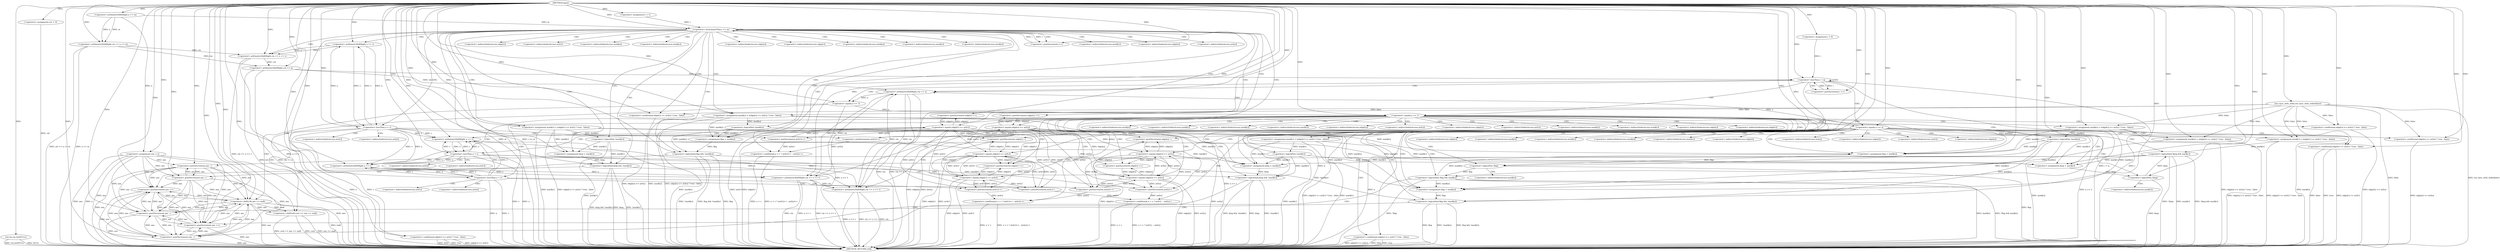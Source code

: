 digraph "input" {  
"1000106" [label = "(METHOD,input)" ]
"1000432" [label = "(METHOD_RETURN,void)" ]
"1000108" [label = "(ios::sync_with_stdio,ios::sync_with_stdio(false))" ]
"1000110" [label = "(cin.tie,cin.tie(NULL))" ]
"1000113" [label = "(<operator>.assignment,cnt = 0)" ]
"1000116" [label = "(<operator>.arithmeticShiftRight,cin >> n >> m)" ]
"1000121" [label = "(<operator>.assignment,ans = n)" ]
"1000222" [label = "(<operator>.arithmeticShiftRight,cin >> q)" ]
"1000126" [label = "(<operator>.assignment,i = 1)" ]
"1000129" [label = "(<operator>.lessEqualsThan,i <= m)" ]
"1000132" [label = "(<operator>.postIncrement,i++)" ]
"1000227" [label = "(<operator>.assignment,i = 0)" ]
"1000230" [label = "(<operator>.lessThan,i < q)" ]
"1000233" [label = "(<operator>.postIncrement,i ++)" ]
"1000118" [label = "(<operator>.arithmeticShiftRight,n >> m)" ]
"1000137" [label = "(<operator>.arithmeticShiftRight,cin >> u >> v)" ]
"1000142" [label = "(<operator>.postIncrement,edge[u] ++)" ]
"1000146" [label = "(<operator>.postIncrement,edge[v] ++)" ]
"1000151" [label = "(<operator>.assignment,flag = mark[u])" ]
"1000157" [label = "(<operator>.assignment,king = mark[v])" ]
"1000162" [label = "(<operator>.conditional,u < v ? arr[v]++ : arr[u]++)" ]
"1000174" [label = "(<operator>.assignment,mark[u] = (edge[u] == arr[u] ? true : false))" ]
"1000188" [label = "(<operator>.assignment,mark[v] = (edge[v] == arr[v] ? true : false))" ]
"1000239" [label = "(<operator>.arithmeticShiftRight,cin >> a)" ]
"1000203" [label = "(<operator>.logicalAnd,flag && !mark[u])" ]
"1000213" [label = "(<operator>.logicalAnd,king && !mark[v])" ]
"1000243" [label = "(<operator>.equals,a == 3)" ]
"1000253" [label = "(<operator>.equals,a == 1)" ]
"1000343" [label = "(<operator>.equals,a == 2)" ]
"1000139" [label = "(<operator>.arithmeticShiftRight,u >> v)" ]
"1000163" [label = "(<operator>.lessThan,u < v)" ]
"1000166" [label = "(<operator>.postIncrement,arr[v]++)" ]
"1000170" [label = "(<operator>.postIncrement,arr[u]++)" ]
"1000178" [label = "(<operator>.conditional,edge[u] == arr[u] ? true : false)" ]
"1000192" [label = "(<operator>.conditional,edge[v] == arr[v] ? true : false)" ]
"1000210" [label = "(<operator>.postDecrement,ans --)" ]
"1000220" [label = "(<operator>.postDecrement,ans --)" ]
"1000247" [label = "(<operator>.shiftLeft,cout << ans << endl)" ]
"1000257" [label = "(<operator>.arithmeticShiftRight,cin >> u >> v)" ]
"1000262" [label = "(<operator>.postIncrement,edge[u] ++)" ]
"1000266" [label = "(<operator>.postIncrement,edge[v] ++)" ]
"1000271" [label = "(<operator>.assignment,flag = mark[u])" ]
"1000277" [label = "(<operator>.assignment,king = mark[v])" ]
"1000282" [label = "(<operator>.conditional,u < v ? arr[v]++ : arr[u]++)" ]
"1000294" [label = "(<operator>.assignment,mark[u] = (edge[u] == arr[u] ? true : false))" ]
"1000308" [label = "(<operator>.assignment,mark[v] = (edge[v] == arr[v] ? true : false))" ]
"1000347" [label = "(<operator>.arithmeticShiftRight,cin >> u >> v)" ]
"1000352" [label = "(<operator>.postDecrement,edge[u] --)" ]
"1000356" [label = "(<operator>.postDecrement,edge[v] --)" ]
"1000361" [label = "(<operator>.assignment,flag = mark[u])" ]
"1000367" [label = "(<operator>.assignment,king = mark[v])" ]
"1000372" [label = "(<operator>.conditional,u < v ? arr[v]-- : arr[u]--)" ]
"1000384" [label = "(<operator>.assignment,mark[u] = (edge[u] == arr[u] ? true : false))" ]
"1000398" [label = "(<operator>.assignment,mark[v] = (edge[v] == arr[v] ? true : false))" ]
"1000179" [label = "(<operator>.equals,edge[u] == arr[u])" ]
"1000193" [label = "(<operator>.equals,edge[v] == arr[v])" ]
"1000205" [label = "(<operator>.logicalNot,!mark[u])" ]
"1000215" [label = "(<operator>.logicalNot,!mark[v])" ]
"1000323" [label = "(<operator>.logicalAnd,flag && !mark[u])" ]
"1000333" [label = "(<operator>.logicalAnd,king && !mark[v])" ]
"1000413" [label = "(<operator>.logicalAnd,!flag && mark[u])" ]
"1000423" [label = "(<operator>.logicalAnd,!king && mark[v])" ]
"1000249" [label = "(<operator>.shiftLeft,ans << endl)" ]
"1000259" [label = "(<operator>.arithmeticShiftRight,u >> v)" ]
"1000283" [label = "(<operator>.lessThan,u < v)" ]
"1000286" [label = "(<operator>.postIncrement,arr[v]++)" ]
"1000290" [label = "(<operator>.postIncrement,arr[u]++)" ]
"1000298" [label = "(<operator>.conditional,edge[u] == arr[u] ? true : false)" ]
"1000312" [label = "(<operator>.conditional,edge[v] == arr[v] ? true : false)" ]
"1000330" [label = "(<operator>.postDecrement,ans --)" ]
"1000340" [label = "(<operator>.postDecrement,ans --)" ]
"1000349" [label = "(<operator>.arithmeticShiftRight,u >> v)" ]
"1000373" [label = "(<operator>.lessThan,u < v)" ]
"1000376" [label = "(<operator>.postDecrement,arr[v]--)" ]
"1000380" [label = "(<operator>.postDecrement,arr[u]--)" ]
"1000388" [label = "(<operator>.conditional,edge[u] == arr[u] ? true : false)" ]
"1000402" [label = "(<operator>.conditional,edge[v] == arr[v] ? true : false)" ]
"1000420" [label = "(<operator>.postIncrement,ans ++)" ]
"1000430" [label = "(<operator>.postIncrement,ans ++)" ]
"1000299" [label = "(<operator>.equals,edge[u] == arr[u])" ]
"1000313" [label = "(<operator>.equals,edge[v] == arr[v])" ]
"1000325" [label = "(<operator>.logicalNot,!mark[u])" ]
"1000335" [label = "(<operator>.logicalNot,!mark[v])" ]
"1000389" [label = "(<operator>.equals,edge[u] == arr[u])" ]
"1000403" [label = "(<operator>.equals,edge[v] == arr[v])" ]
"1000414" [label = "(<operator>.logicalNot,!flag)" ]
"1000424" [label = "(<operator>.logicalNot,!king)" ]
"1000143" [label = "(<operator>.indirectIndexAccess,edge[u])" ]
"1000147" [label = "(<operator>.indirectIndexAccess,edge[v])" ]
"1000153" [label = "(<operator>.indirectIndexAccess,mark[u])" ]
"1000159" [label = "(<operator>.indirectIndexAccess,mark[v])" ]
"1000175" [label = "(<operator>.indirectIndexAccess,mark[u])" ]
"1000189" [label = "(<operator>.indirectIndexAccess,mark[v])" ]
"1000167" [label = "(<operator>.indirectIndexAccess,arr[v])" ]
"1000171" [label = "(<operator>.indirectIndexAccess,arr[u])" ]
"1000180" [label = "(<operator>.indirectIndexAccess,edge[u])" ]
"1000183" [label = "(<operator>.indirectIndexAccess,arr[u])" ]
"1000194" [label = "(<operator>.indirectIndexAccess,edge[v])" ]
"1000197" [label = "(<operator>.indirectIndexAccess,arr[v])" ]
"1000206" [label = "(<operator>.indirectIndexAccess,mark[u])" ]
"1000216" [label = "(<operator>.indirectIndexAccess,mark[v])" ]
"1000263" [label = "(<operator>.indirectIndexAccess,edge[u])" ]
"1000267" [label = "(<operator>.indirectIndexAccess,edge[v])" ]
"1000273" [label = "(<operator>.indirectIndexAccess,mark[u])" ]
"1000279" [label = "(<operator>.indirectIndexAccess,mark[v])" ]
"1000295" [label = "(<operator>.indirectIndexAccess,mark[u])" ]
"1000309" [label = "(<operator>.indirectIndexAccess,mark[v])" ]
"1000353" [label = "(<operator>.indirectIndexAccess,edge[u])" ]
"1000357" [label = "(<operator>.indirectIndexAccess,edge[v])" ]
"1000363" [label = "(<operator>.indirectIndexAccess,mark[u])" ]
"1000369" [label = "(<operator>.indirectIndexAccess,mark[v])" ]
"1000385" [label = "(<operator>.indirectIndexAccess,mark[u])" ]
"1000399" [label = "(<operator>.indirectIndexAccess,mark[v])" ]
"1000287" [label = "(<operator>.indirectIndexAccess,arr[v])" ]
"1000291" [label = "(<operator>.indirectIndexAccess,arr[u])" ]
"1000377" [label = "(<operator>.indirectIndexAccess,arr[v])" ]
"1000381" [label = "(<operator>.indirectIndexAccess,arr[u])" ]
"1000416" [label = "(<operator>.indirectIndexAccess,mark[u])" ]
"1000426" [label = "(<operator>.indirectIndexAccess,mark[v])" ]
"1000300" [label = "(<operator>.indirectIndexAccess,edge[u])" ]
"1000303" [label = "(<operator>.indirectIndexAccess,arr[u])" ]
"1000314" [label = "(<operator>.indirectIndexAccess,edge[v])" ]
"1000317" [label = "(<operator>.indirectIndexAccess,arr[v])" ]
"1000326" [label = "(<operator>.indirectIndexAccess,mark[u])" ]
"1000336" [label = "(<operator>.indirectIndexAccess,mark[v])" ]
"1000390" [label = "(<operator>.indirectIndexAccess,edge[u])" ]
"1000393" [label = "(<operator>.indirectIndexAccess,arr[u])" ]
"1000404" [label = "(<operator>.indirectIndexAccess,edge[v])" ]
"1000407" [label = "(<operator>.indirectIndexAccess,arr[v])" ]
  "1000108" -> "1000432"  [ label = "DDG: false"] 
  "1000108" -> "1000432"  [ label = "DDG: ios::sync_with_stdio(false)"] 
  "1000110" -> "1000432"  [ label = "DDG: cin.tie(NULL)"] 
  "1000113" -> "1000432"  [ label = "DDG: cnt"] 
  "1000116" -> "1000432"  [ label = "DDG: n >> m"] 
  "1000116" -> "1000432"  [ label = "DDG: cin >> n >> m"] 
  "1000121" -> "1000432"  [ label = "DDG: ans"] 
  "1000121" -> "1000432"  [ label = "DDG: n"] 
  "1000129" -> "1000432"  [ label = "DDG: m"] 
  "1000129" -> "1000432"  [ label = "DDG: i <= m"] 
  "1000222" -> "1000432"  [ label = "DDG: cin"] 
  "1000222" -> "1000432"  [ label = "DDG: cin >> q"] 
  "1000230" -> "1000432"  [ label = "DDG: i"] 
  "1000230" -> "1000432"  [ label = "DDG: q"] 
  "1000230" -> "1000432"  [ label = "DDG: i < q"] 
  "1000239" -> "1000432"  [ label = "DDG: cin"] 
  "1000239" -> "1000432"  [ label = "DDG: cin >> a"] 
  "1000243" -> "1000432"  [ label = "DDG: a == 3"] 
  "1000249" -> "1000432"  [ label = "DDG: ans"] 
  "1000247" -> "1000432"  [ label = "DDG: ans << endl"] 
  "1000247" -> "1000432"  [ label = "DDG: cout << ans << endl"] 
  "1000253" -> "1000432"  [ label = "DDG: a == 1"] 
  "1000257" -> "1000432"  [ label = "DDG: cin"] 
  "1000257" -> "1000432"  [ label = "DDG: u >> v"] 
  "1000257" -> "1000432"  [ label = "DDG: cin >> u >> v"] 
  "1000283" -> "1000432"  [ label = "DDG: u"] 
  "1000283" -> "1000432"  [ label = "DDG: v"] 
  "1000282" -> "1000432"  [ label = "DDG: u < v"] 
  "1000282" -> "1000432"  [ label = "DDG: u < v ? arr[v]++ : arr[u]++"] 
  "1000294" -> "1000432"  [ label = "DDG: mark[u]"] 
  "1000299" -> "1000432"  [ label = "DDG: edge[u]"] 
  "1000299" -> "1000432"  [ label = "DDG: arr[u]"] 
  "1000298" -> "1000432"  [ label = "DDG: edge[u] == arr[u]"] 
  "1000294" -> "1000432"  [ label = "DDG: edge[u] == arr[u] ? true : false"] 
  "1000308" -> "1000432"  [ label = "DDG: mark[v]"] 
  "1000313" -> "1000432"  [ label = "DDG: edge[v]"] 
  "1000313" -> "1000432"  [ label = "DDG: arr[v]"] 
  "1000312" -> "1000432"  [ label = "DDG: edge[v] == arr[v]"] 
  "1000312" -> "1000432"  [ label = "DDG: false"] 
  "1000312" -> "1000432"  [ label = "DDG: true"] 
  "1000308" -> "1000432"  [ label = "DDG: edge[v] == arr[v] ? true : false"] 
  "1000323" -> "1000432"  [ label = "DDG: flag"] 
  "1000325" -> "1000432"  [ label = "DDG: mark[u]"] 
  "1000323" -> "1000432"  [ label = "DDG: !mark[u]"] 
  "1000323" -> "1000432"  [ label = "DDG: flag && !mark[u]"] 
  "1000330" -> "1000432"  [ label = "DDG: ans"] 
  "1000333" -> "1000432"  [ label = "DDG: king"] 
  "1000335" -> "1000432"  [ label = "DDG: mark[v]"] 
  "1000333" -> "1000432"  [ label = "DDG: !mark[v]"] 
  "1000333" -> "1000432"  [ label = "DDG: king && !mark[v]"] 
  "1000340" -> "1000432"  [ label = "DDG: ans"] 
  "1000343" -> "1000432"  [ label = "DDG: a"] 
  "1000343" -> "1000432"  [ label = "DDG: a == 2"] 
  "1000347" -> "1000432"  [ label = "DDG: cin"] 
  "1000347" -> "1000432"  [ label = "DDG: u >> v"] 
  "1000347" -> "1000432"  [ label = "DDG: cin >> u >> v"] 
  "1000373" -> "1000432"  [ label = "DDG: u"] 
  "1000373" -> "1000432"  [ label = "DDG: v"] 
  "1000372" -> "1000432"  [ label = "DDG: u < v"] 
  "1000372" -> "1000432"  [ label = "DDG: u < v ? arr[v]-- : arr[u]--"] 
  "1000389" -> "1000432"  [ label = "DDG: edge[u]"] 
  "1000389" -> "1000432"  [ label = "DDG: arr[u]"] 
  "1000388" -> "1000432"  [ label = "DDG: edge[u] == arr[u]"] 
  "1000384" -> "1000432"  [ label = "DDG: edge[u] == arr[u] ? true : false"] 
  "1000403" -> "1000432"  [ label = "DDG: edge[v]"] 
  "1000403" -> "1000432"  [ label = "DDG: arr[v]"] 
  "1000402" -> "1000432"  [ label = "DDG: edge[v] == arr[v]"] 
  "1000402" -> "1000432"  [ label = "DDG: false"] 
  "1000402" -> "1000432"  [ label = "DDG: true"] 
  "1000398" -> "1000432"  [ label = "DDG: edge[v] == arr[v] ? true : false"] 
  "1000414" -> "1000432"  [ label = "DDG: flag"] 
  "1000413" -> "1000432"  [ label = "DDG: !flag"] 
  "1000413" -> "1000432"  [ label = "DDG: mark[u]"] 
  "1000413" -> "1000432"  [ label = "DDG: !flag && mark[u]"] 
  "1000420" -> "1000432"  [ label = "DDG: ans"] 
  "1000424" -> "1000432"  [ label = "DDG: king"] 
  "1000423" -> "1000432"  [ label = "DDG: !king"] 
  "1000423" -> "1000432"  [ label = "DDG: mark[v]"] 
  "1000423" -> "1000432"  [ label = "DDG: !king && mark[v]"] 
  "1000430" -> "1000432"  [ label = "DDG: ans"] 
  "1000137" -> "1000432"  [ label = "DDG: u >> v"] 
  "1000137" -> "1000432"  [ label = "DDG: cin >> u >> v"] 
  "1000163" -> "1000432"  [ label = "DDG: u"] 
  "1000163" -> "1000432"  [ label = "DDG: v"] 
  "1000162" -> "1000432"  [ label = "DDG: u < v"] 
  "1000162" -> "1000432"  [ label = "DDG: u < v ? arr[v]++ : arr[u]++"] 
  "1000174" -> "1000432"  [ label = "DDG: mark[u]"] 
  "1000179" -> "1000432"  [ label = "DDG: edge[u]"] 
  "1000179" -> "1000432"  [ label = "DDG: arr[u]"] 
  "1000178" -> "1000432"  [ label = "DDG: edge[u] == arr[u]"] 
  "1000174" -> "1000432"  [ label = "DDG: edge[u] == arr[u] ? true : false"] 
  "1000188" -> "1000432"  [ label = "DDG: mark[v]"] 
  "1000193" -> "1000432"  [ label = "DDG: edge[v]"] 
  "1000193" -> "1000432"  [ label = "DDG: arr[v]"] 
  "1000192" -> "1000432"  [ label = "DDG: edge[v] == arr[v]"] 
  "1000192" -> "1000432"  [ label = "DDG: false"] 
  "1000192" -> "1000432"  [ label = "DDG: true"] 
  "1000188" -> "1000432"  [ label = "DDG: edge[v] == arr[v] ? true : false"] 
  "1000203" -> "1000432"  [ label = "DDG: flag"] 
  "1000205" -> "1000432"  [ label = "DDG: mark[u]"] 
  "1000203" -> "1000432"  [ label = "DDG: !mark[u]"] 
  "1000203" -> "1000432"  [ label = "DDG: flag && !mark[u]"] 
  "1000210" -> "1000432"  [ label = "DDG: ans"] 
  "1000213" -> "1000432"  [ label = "DDG: king"] 
  "1000215" -> "1000432"  [ label = "DDG: mark[v]"] 
  "1000213" -> "1000432"  [ label = "DDG: !mark[v]"] 
  "1000213" -> "1000432"  [ label = "DDG: king && !mark[v]"] 
  "1000220" -> "1000432"  [ label = "DDG: ans"] 
  "1000247" -> "1000432"  [ label = "DDG: cout"] 
  "1000249" -> "1000432"  [ label = "DDG: endl"] 
  "1000110" -> "1000432"  [ label = "DDG: NULL"] 
  "1000106" -> "1000113"  [ label = "DDG: "] 
  "1000118" -> "1000121"  [ label = "DDG: n"] 
  "1000106" -> "1000121"  [ label = "DDG: "] 
  "1000106" -> "1000108"  [ label = "DDG: "] 
  "1000106" -> "1000110"  [ label = "DDG: "] 
  "1000106" -> "1000116"  [ label = "DDG: "] 
  "1000118" -> "1000116"  [ label = "DDG: m"] 
  "1000118" -> "1000116"  [ label = "DDG: n"] 
  "1000106" -> "1000126"  [ label = "DDG: "] 
  "1000116" -> "1000222"  [ label = "DDG: cin"] 
  "1000137" -> "1000222"  [ label = "DDG: cin"] 
  "1000106" -> "1000222"  [ label = "DDG: "] 
  "1000106" -> "1000227"  [ label = "DDG: "] 
  "1000106" -> "1000118"  [ label = "DDG: "] 
  "1000126" -> "1000129"  [ label = "DDG: i"] 
  "1000132" -> "1000129"  [ label = "DDG: i"] 
  "1000106" -> "1000129"  [ label = "DDG: "] 
  "1000118" -> "1000129"  [ label = "DDG: m"] 
  "1000129" -> "1000132"  [ label = "DDG: i"] 
  "1000106" -> "1000132"  [ label = "DDG: "] 
  "1000174" -> "1000151"  [ label = "DDG: mark[u]"] 
  "1000205" -> "1000151"  [ label = "DDG: mark[u]"] 
  "1000188" -> "1000157"  [ label = "DDG: mark[v]"] 
  "1000215" -> "1000157"  [ label = "DDG: mark[v]"] 
  "1000108" -> "1000174"  [ label = "DDG: false"] 
  "1000106" -> "1000174"  [ label = "DDG: "] 
  "1000106" -> "1000188"  [ label = "DDG: "] 
  "1000227" -> "1000230"  [ label = "DDG: i"] 
  "1000233" -> "1000230"  [ label = "DDG: i"] 
  "1000106" -> "1000230"  [ label = "DDG: "] 
  "1000222" -> "1000230"  [ label = "DDG: q"] 
  "1000230" -> "1000233"  [ label = "DDG: i"] 
  "1000106" -> "1000233"  [ label = "DDG: "] 
  "1000116" -> "1000137"  [ label = "DDG: cin"] 
  "1000106" -> "1000137"  [ label = "DDG: "] 
  "1000139" -> "1000137"  [ label = "DDG: v"] 
  "1000139" -> "1000137"  [ label = "DDG: u"] 
  "1000179" -> "1000142"  [ label = "DDG: edge[u]"] 
  "1000193" -> "1000146"  [ label = "DDG: edge[v]"] 
  "1000106" -> "1000151"  [ label = "DDG: "] 
  "1000106" -> "1000157"  [ label = "DDG: "] 
  "1000166" -> "1000162"  [ label = "DDG: arr[v]"] 
  "1000170" -> "1000162"  [ label = "DDG: arr[u]"] 
  "1000222" -> "1000239"  [ label = "DDG: cin"] 
  "1000257" -> "1000239"  [ label = "DDG: cin"] 
  "1000347" -> "1000239"  [ label = "DDG: cin"] 
  "1000106" -> "1000239"  [ label = "DDG: "] 
  "1000343" -> "1000239"  [ label = "DDG: a"] 
  "1000163" -> "1000139"  [ label = "DDG: u"] 
  "1000106" -> "1000139"  [ label = "DDG: "] 
  "1000163" -> "1000139"  [ label = "DDG: v"] 
  "1000139" -> "1000163"  [ label = "DDG: u"] 
  "1000106" -> "1000163"  [ label = "DDG: "] 
  "1000139" -> "1000163"  [ label = "DDG: v"] 
  "1000193" -> "1000166"  [ label = "DDG: arr[v]"] 
  "1000179" -> "1000170"  [ label = "DDG: arr[u]"] 
  "1000106" -> "1000178"  [ label = "DDG: "] 
  "1000108" -> "1000178"  [ label = "DDG: false"] 
  "1000106" -> "1000192"  [ label = "DDG: "] 
  "1000151" -> "1000203"  [ label = "DDG: flag"] 
  "1000106" -> "1000203"  [ label = "DDG: "] 
  "1000205" -> "1000203"  [ label = "DDG: mark[u]"] 
  "1000157" -> "1000213"  [ label = "DDG: king"] 
  "1000106" -> "1000213"  [ label = "DDG: "] 
  "1000215" -> "1000213"  [ label = "DDG: mark[v]"] 
  "1000239" -> "1000243"  [ label = "DDG: a"] 
  "1000106" -> "1000243"  [ label = "DDG: "] 
  "1000243" -> "1000253"  [ label = "DDG: a"] 
  "1000106" -> "1000253"  [ label = "DDG: "] 
  "1000294" -> "1000271"  [ label = "DDG: mark[u]"] 
  "1000325" -> "1000271"  [ label = "DDG: mark[u]"] 
  "1000413" -> "1000271"  [ label = "DDG: mark[u]"] 
  "1000174" -> "1000271"  [ label = "DDG: mark[u]"] 
  "1000205" -> "1000271"  [ label = "DDG: mark[u]"] 
  "1000308" -> "1000277"  [ label = "DDG: mark[v]"] 
  "1000335" -> "1000277"  [ label = "DDG: mark[v]"] 
  "1000423" -> "1000277"  [ label = "DDG: mark[v]"] 
  "1000188" -> "1000277"  [ label = "DDG: mark[v]"] 
  "1000215" -> "1000277"  [ label = "DDG: mark[v]"] 
  "1000108" -> "1000294"  [ label = "DDG: false"] 
  "1000106" -> "1000294"  [ label = "DDG: "] 
  "1000106" -> "1000308"  [ label = "DDG: "] 
  "1000253" -> "1000343"  [ label = "DDG: a"] 
  "1000106" -> "1000343"  [ label = "DDG: "] 
  "1000294" -> "1000361"  [ label = "DDG: mark[u]"] 
  "1000325" -> "1000361"  [ label = "DDG: mark[u]"] 
  "1000413" -> "1000361"  [ label = "DDG: mark[u]"] 
  "1000174" -> "1000361"  [ label = "DDG: mark[u]"] 
  "1000205" -> "1000361"  [ label = "DDG: mark[u]"] 
  "1000308" -> "1000367"  [ label = "DDG: mark[v]"] 
  "1000335" -> "1000367"  [ label = "DDG: mark[v]"] 
  "1000423" -> "1000367"  [ label = "DDG: mark[v]"] 
  "1000188" -> "1000367"  [ label = "DDG: mark[v]"] 
  "1000215" -> "1000367"  [ label = "DDG: mark[v]"] 
  "1000108" -> "1000384"  [ label = "DDG: false"] 
  "1000106" -> "1000384"  [ label = "DDG: "] 
  "1000106" -> "1000398"  [ label = "DDG: "] 
  "1000108" -> "1000398"  [ label = "DDG: false"] 
  "1000142" -> "1000179"  [ label = "DDG: edge[u]"] 
  "1000170" -> "1000179"  [ label = "DDG: arr[u]"] 
  "1000146" -> "1000193"  [ label = "DDG: edge[v]"] 
  "1000166" -> "1000193"  [ label = "DDG: arr[v]"] 
  "1000174" -> "1000205"  [ label = "DDG: mark[u]"] 
  "1000121" -> "1000210"  [ label = "DDG: ans"] 
  "1000220" -> "1000210"  [ label = "DDG: ans"] 
  "1000106" -> "1000210"  [ label = "DDG: "] 
  "1000188" -> "1000215"  [ label = "DDG: mark[v]"] 
  "1000121" -> "1000220"  [ label = "DDG: ans"] 
  "1000210" -> "1000220"  [ label = "DDG: ans"] 
  "1000106" -> "1000220"  [ label = "DDG: "] 
  "1000106" -> "1000247"  [ label = "DDG: "] 
  "1000249" -> "1000247"  [ label = "DDG: ans"] 
  "1000249" -> "1000247"  [ label = "DDG: endl"] 
  "1000239" -> "1000257"  [ label = "DDG: cin"] 
  "1000106" -> "1000257"  [ label = "DDG: "] 
  "1000259" -> "1000257"  [ label = "DDG: v"] 
  "1000259" -> "1000257"  [ label = "DDG: u"] 
  "1000299" -> "1000262"  [ label = "DDG: edge[u]"] 
  "1000389" -> "1000262"  [ label = "DDG: edge[u]"] 
  "1000179" -> "1000262"  [ label = "DDG: edge[u]"] 
  "1000313" -> "1000266"  [ label = "DDG: edge[v]"] 
  "1000403" -> "1000266"  [ label = "DDG: edge[v]"] 
  "1000193" -> "1000266"  [ label = "DDG: edge[v]"] 
  "1000106" -> "1000271"  [ label = "DDG: "] 
  "1000106" -> "1000277"  [ label = "DDG: "] 
  "1000286" -> "1000282"  [ label = "DDG: arr[v]"] 
  "1000290" -> "1000282"  [ label = "DDG: arr[u]"] 
  "1000239" -> "1000347"  [ label = "DDG: cin"] 
  "1000257" -> "1000347"  [ label = "DDG: cin"] 
  "1000106" -> "1000347"  [ label = "DDG: "] 
  "1000349" -> "1000347"  [ label = "DDG: v"] 
  "1000349" -> "1000347"  [ label = "DDG: u"] 
  "1000299" -> "1000352"  [ label = "DDG: edge[u]"] 
  "1000389" -> "1000352"  [ label = "DDG: edge[u]"] 
  "1000179" -> "1000352"  [ label = "DDG: edge[u]"] 
  "1000313" -> "1000356"  [ label = "DDG: edge[v]"] 
  "1000403" -> "1000356"  [ label = "DDG: edge[v]"] 
  "1000193" -> "1000356"  [ label = "DDG: edge[v]"] 
  "1000106" -> "1000361"  [ label = "DDG: "] 
  "1000106" -> "1000367"  [ label = "DDG: "] 
  "1000376" -> "1000372"  [ label = "DDG: arr[v]"] 
  "1000380" -> "1000372"  [ label = "DDG: arr[u]"] 
  "1000121" -> "1000249"  [ label = "DDG: ans"] 
  "1000330" -> "1000249"  [ label = "DDG: ans"] 
  "1000340" -> "1000249"  [ label = "DDG: ans"] 
  "1000420" -> "1000249"  [ label = "DDG: ans"] 
  "1000430" -> "1000249"  [ label = "DDG: ans"] 
  "1000210" -> "1000249"  [ label = "DDG: ans"] 
  "1000220" -> "1000249"  [ label = "DDG: ans"] 
  "1000106" -> "1000249"  [ label = "DDG: "] 
  "1000283" -> "1000259"  [ label = "DDG: u"] 
  "1000373" -> "1000259"  [ label = "DDG: u"] 
  "1000163" -> "1000259"  [ label = "DDG: u"] 
  "1000106" -> "1000259"  [ label = "DDG: "] 
  "1000283" -> "1000259"  [ label = "DDG: v"] 
  "1000373" -> "1000259"  [ label = "DDG: v"] 
  "1000163" -> "1000259"  [ label = "DDG: v"] 
  "1000259" -> "1000283"  [ label = "DDG: u"] 
  "1000106" -> "1000283"  [ label = "DDG: "] 
  "1000259" -> "1000283"  [ label = "DDG: v"] 
  "1000313" -> "1000286"  [ label = "DDG: arr[v]"] 
  "1000403" -> "1000286"  [ label = "DDG: arr[v]"] 
  "1000193" -> "1000286"  [ label = "DDG: arr[v]"] 
  "1000299" -> "1000290"  [ label = "DDG: arr[u]"] 
  "1000389" -> "1000290"  [ label = "DDG: arr[u]"] 
  "1000179" -> "1000290"  [ label = "DDG: arr[u]"] 
  "1000106" -> "1000298"  [ label = "DDG: "] 
  "1000108" -> "1000298"  [ label = "DDG: false"] 
  "1000106" -> "1000312"  [ label = "DDG: "] 
  "1000271" -> "1000323"  [ label = "DDG: flag"] 
  "1000106" -> "1000323"  [ label = "DDG: "] 
  "1000203" -> "1000323"  [ label = "DDG: !mark[u]"] 
  "1000325" -> "1000323"  [ label = "DDG: mark[u]"] 
  "1000277" -> "1000333"  [ label = "DDG: king"] 
  "1000106" -> "1000333"  [ label = "DDG: "] 
  "1000335" -> "1000333"  [ label = "DDG: mark[v]"] 
  "1000213" -> "1000333"  [ label = "DDG: !mark[v]"] 
  "1000283" -> "1000349"  [ label = "DDG: u"] 
  "1000373" -> "1000349"  [ label = "DDG: u"] 
  "1000163" -> "1000349"  [ label = "DDG: u"] 
  "1000106" -> "1000349"  [ label = "DDG: "] 
  "1000283" -> "1000349"  [ label = "DDG: v"] 
  "1000373" -> "1000349"  [ label = "DDG: v"] 
  "1000163" -> "1000349"  [ label = "DDG: v"] 
  "1000349" -> "1000373"  [ label = "DDG: u"] 
  "1000106" -> "1000373"  [ label = "DDG: "] 
  "1000349" -> "1000373"  [ label = "DDG: v"] 
  "1000313" -> "1000376"  [ label = "DDG: arr[v]"] 
  "1000403" -> "1000376"  [ label = "DDG: arr[v]"] 
  "1000193" -> "1000376"  [ label = "DDG: arr[v]"] 
  "1000299" -> "1000380"  [ label = "DDG: arr[u]"] 
  "1000389" -> "1000380"  [ label = "DDG: arr[u]"] 
  "1000179" -> "1000380"  [ label = "DDG: arr[u]"] 
  "1000106" -> "1000388"  [ label = "DDG: "] 
  "1000108" -> "1000388"  [ label = "DDG: false"] 
  "1000106" -> "1000402"  [ label = "DDG: "] 
  "1000108" -> "1000402"  [ label = "DDG: false"] 
  "1000414" -> "1000413"  [ label = "DDG: flag"] 
  "1000384" -> "1000413"  [ label = "DDG: mark[u]"] 
  "1000424" -> "1000423"  [ label = "DDG: king"] 
  "1000398" -> "1000423"  [ label = "DDG: mark[v]"] 
  "1000262" -> "1000299"  [ label = "DDG: edge[u]"] 
  "1000290" -> "1000299"  [ label = "DDG: arr[u]"] 
  "1000389" -> "1000299"  [ label = "DDG: arr[u]"] 
  "1000179" -> "1000299"  [ label = "DDG: arr[u]"] 
  "1000266" -> "1000313"  [ label = "DDG: edge[v]"] 
  "1000286" -> "1000313"  [ label = "DDG: arr[v]"] 
  "1000403" -> "1000313"  [ label = "DDG: arr[v]"] 
  "1000193" -> "1000313"  [ label = "DDG: arr[v]"] 
  "1000294" -> "1000325"  [ label = "DDG: mark[u]"] 
  "1000121" -> "1000330"  [ label = "DDG: ans"] 
  "1000249" -> "1000330"  [ label = "DDG: ans"] 
  "1000340" -> "1000330"  [ label = "DDG: ans"] 
  "1000420" -> "1000330"  [ label = "DDG: ans"] 
  "1000430" -> "1000330"  [ label = "DDG: ans"] 
  "1000210" -> "1000330"  [ label = "DDG: ans"] 
  "1000220" -> "1000330"  [ label = "DDG: ans"] 
  "1000106" -> "1000330"  [ label = "DDG: "] 
  "1000308" -> "1000335"  [ label = "DDG: mark[v]"] 
  "1000121" -> "1000340"  [ label = "DDG: ans"] 
  "1000249" -> "1000340"  [ label = "DDG: ans"] 
  "1000330" -> "1000340"  [ label = "DDG: ans"] 
  "1000420" -> "1000340"  [ label = "DDG: ans"] 
  "1000430" -> "1000340"  [ label = "DDG: ans"] 
  "1000210" -> "1000340"  [ label = "DDG: ans"] 
  "1000220" -> "1000340"  [ label = "DDG: ans"] 
  "1000106" -> "1000340"  [ label = "DDG: "] 
  "1000352" -> "1000389"  [ label = "DDG: edge[u]"] 
  "1000299" -> "1000389"  [ label = "DDG: arr[u]"] 
  "1000380" -> "1000389"  [ label = "DDG: arr[u]"] 
  "1000179" -> "1000389"  [ label = "DDG: arr[u]"] 
  "1000356" -> "1000403"  [ label = "DDG: edge[v]"] 
  "1000313" -> "1000403"  [ label = "DDG: arr[v]"] 
  "1000376" -> "1000403"  [ label = "DDG: arr[v]"] 
  "1000193" -> "1000403"  [ label = "DDG: arr[v]"] 
  "1000361" -> "1000414"  [ label = "DDG: flag"] 
  "1000106" -> "1000414"  [ label = "DDG: "] 
  "1000121" -> "1000420"  [ label = "DDG: ans"] 
  "1000249" -> "1000420"  [ label = "DDG: ans"] 
  "1000330" -> "1000420"  [ label = "DDG: ans"] 
  "1000340" -> "1000420"  [ label = "DDG: ans"] 
  "1000430" -> "1000420"  [ label = "DDG: ans"] 
  "1000210" -> "1000420"  [ label = "DDG: ans"] 
  "1000220" -> "1000420"  [ label = "DDG: ans"] 
  "1000106" -> "1000420"  [ label = "DDG: "] 
  "1000367" -> "1000424"  [ label = "DDG: king"] 
  "1000106" -> "1000424"  [ label = "DDG: "] 
  "1000121" -> "1000430"  [ label = "DDG: ans"] 
  "1000249" -> "1000430"  [ label = "DDG: ans"] 
  "1000330" -> "1000430"  [ label = "DDG: ans"] 
  "1000340" -> "1000430"  [ label = "DDG: ans"] 
  "1000420" -> "1000430"  [ label = "DDG: ans"] 
  "1000210" -> "1000430"  [ label = "DDG: ans"] 
  "1000220" -> "1000430"  [ label = "DDG: ans"] 
  "1000106" -> "1000430"  [ label = "DDG: "] 
  "1000129" -> "1000174"  [ label = "CDG: "] 
  "1000129" -> "1000142"  [ label = "CDG: "] 
  "1000129" -> "1000180"  [ label = "CDG: "] 
  "1000129" -> "1000188"  [ label = "CDG: "] 
  "1000129" -> "1000194"  [ label = "CDG: "] 
  "1000129" -> "1000192"  [ label = "CDG: "] 
  "1000129" -> "1000146"  [ label = "CDG: "] 
  "1000129" -> "1000189"  [ label = "CDG: "] 
  "1000129" -> "1000143"  [ label = "CDG: "] 
  "1000129" -> "1000203"  [ label = "CDG: "] 
  "1000129" -> "1000137"  [ label = "CDG: "] 
  "1000129" -> "1000129"  [ label = "CDG: "] 
  "1000129" -> "1000147"  [ label = "CDG: "] 
  "1000129" -> "1000193"  [ label = "CDG: "] 
  "1000129" -> "1000162"  [ label = "CDG: "] 
  "1000129" -> "1000197"  [ label = "CDG: "] 
  "1000129" -> "1000139"  [ label = "CDG: "] 
  "1000129" -> "1000183"  [ label = "CDG: "] 
  "1000129" -> "1000157"  [ label = "CDG: "] 
  "1000129" -> "1000175"  [ label = "CDG: "] 
  "1000129" -> "1000132"  [ label = "CDG: "] 
  "1000129" -> "1000151"  [ label = "CDG: "] 
  "1000129" -> "1000179"  [ label = "CDG: "] 
  "1000129" -> "1000153"  [ label = "CDG: "] 
  "1000129" -> "1000213"  [ label = "CDG: "] 
  "1000129" -> "1000163"  [ label = "CDG: "] 
  "1000129" -> "1000178"  [ label = "CDG: "] 
  "1000129" -> "1000159"  [ label = "CDG: "] 
  "1000129" -> "1000216"  [ label = "CDG: "] 
  "1000129" -> "1000215"  [ label = "CDG: "] 
  "1000129" -> "1000206"  [ label = "CDG: "] 
  "1000129" -> "1000205"  [ label = "CDG: "] 
  "1000230" -> "1000233"  [ label = "CDG: "] 
  "1000230" -> "1000230"  [ label = "CDG: "] 
  "1000230" -> "1000243"  [ label = "CDG: "] 
  "1000230" -> "1000239"  [ label = "CDG: "] 
  "1000230" -> "1000253"  [ label = "CDG: "] 
  "1000230" -> "1000343"  [ label = "CDG: "] 
  "1000163" -> "1000167"  [ label = "CDG: "] 
  "1000163" -> "1000166"  [ label = "CDG: "] 
  "1000163" -> "1000170"  [ label = "CDG: "] 
  "1000163" -> "1000171"  [ label = "CDG: "] 
  "1000203" -> "1000210"  [ label = "CDG: "] 
  "1000213" -> "1000220"  [ label = "CDG: "] 
  "1000243" -> "1000247"  [ label = "CDG: "] 
  "1000243" -> "1000249"  [ label = "CDG: "] 
  "1000253" -> "1000294"  [ label = "CDG: "] 
  "1000253" -> "1000298"  [ label = "CDG: "] 
  "1000253" -> "1000282"  [ label = "CDG: "] 
  "1000253" -> "1000308"  [ label = "CDG: "] 
  "1000253" -> "1000314"  [ label = "CDG: "] 
  "1000253" -> "1000300"  [ label = "CDG: "] 
  "1000253" -> "1000303"  [ label = "CDG: "] 
  "1000253" -> "1000263"  [ label = "CDG: "] 
  "1000253" -> "1000309"  [ label = "CDG: "] 
  "1000253" -> "1000262"  [ label = "CDG: "] 
  "1000253" -> "1000299"  [ label = "CDG: "] 
  "1000253" -> "1000271"  [ label = "CDG: "] 
  "1000253" -> "1000267"  [ label = "CDG: "] 
  "1000253" -> "1000257"  [ label = "CDG: "] 
  "1000253" -> "1000317"  [ label = "CDG: "] 
  "1000253" -> "1000312"  [ label = "CDG: "] 
  "1000253" -> "1000277"  [ label = "CDG: "] 
  "1000253" -> "1000313"  [ label = "CDG: "] 
  "1000253" -> "1000259"  [ label = "CDG: "] 
  "1000253" -> "1000273"  [ label = "CDG: "] 
  "1000253" -> "1000295"  [ label = "CDG: "] 
  "1000253" -> "1000279"  [ label = "CDG: "] 
  "1000253" -> "1000333"  [ label = "CDG: "] 
  "1000253" -> "1000323"  [ label = "CDG: "] 
  "1000253" -> "1000266"  [ label = "CDG: "] 
  "1000253" -> "1000283"  [ label = "CDG: "] 
  "1000253" -> "1000336"  [ label = "CDG: "] 
  "1000253" -> "1000335"  [ label = "CDG: "] 
  "1000253" -> "1000326"  [ label = "CDG: "] 
  "1000253" -> "1000325"  [ label = "CDG: "] 
  "1000343" -> "1000389"  [ label = "CDG: "] 
  "1000343" -> "1000353"  [ label = "CDG: "] 
  "1000343" -> "1000349"  [ label = "CDG: "] 
  "1000343" -> "1000404"  [ label = "CDG: "] 
  "1000343" -> "1000398"  [ label = "CDG: "] 
  "1000343" -> "1000357"  [ label = "CDG: "] 
  "1000343" -> "1000423"  [ label = "CDG: "] 
  "1000343" -> "1000402"  [ label = "CDG: "] 
  "1000343" -> "1000414"  [ label = "CDG: "] 
  "1000343" -> "1000367"  [ label = "CDG: "] 
  "1000343" -> "1000356"  [ label = "CDG: "] 
  "1000343" -> "1000399"  [ label = "CDG: "] 
  "1000343" -> "1000413"  [ label = "CDG: "] 
  "1000343" -> "1000393"  [ label = "CDG: "] 
  "1000343" -> "1000361"  [ label = "CDG: "] 
  "1000343" -> "1000372"  [ label = "CDG: "] 
  "1000343" -> "1000369"  [ label = "CDG: "] 
  "1000343" -> "1000385"  [ label = "CDG: "] 
  "1000343" -> "1000388"  [ label = "CDG: "] 
  "1000343" -> "1000407"  [ label = "CDG: "] 
  "1000343" -> "1000424"  [ label = "CDG: "] 
  "1000343" -> "1000373"  [ label = "CDG: "] 
  "1000343" -> "1000363"  [ label = "CDG: "] 
  "1000343" -> "1000352"  [ label = "CDG: "] 
  "1000343" -> "1000384"  [ label = "CDG: "] 
  "1000343" -> "1000403"  [ label = "CDG: "] 
  "1000343" -> "1000390"  [ label = "CDG: "] 
  "1000343" -> "1000347"  [ label = "CDG: "] 
  "1000283" -> "1000286"  [ label = "CDG: "] 
  "1000283" -> "1000287"  [ label = "CDG: "] 
  "1000283" -> "1000291"  [ label = "CDG: "] 
  "1000283" -> "1000290"  [ label = "CDG: "] 
  "1000323" -> "1000330"  [ label = "CDG: "] 
  "1000333" -> "1000340"  [ label = "CDG: "] 
  "1000373" -> "1000376"  [ label = "CDG: "] 
  "1000373" -> "1000377"  [ label = "CDG: "] 
  "1000373" -> "1000381"  [ label = "CDG: "] 
  "1000373" -> "1000380"  [ label = "CDG: "] 
  "1000413" -> "1000420"  [ label = "CDG: "] 
  "1000423" -> "1000430"  [ label = "CDG: "] 
  "1000414" -> "1000416"  [ label = "CDG: "] 
  "1000424" -> "1000426"  [ label = "CDG: "] 
}
